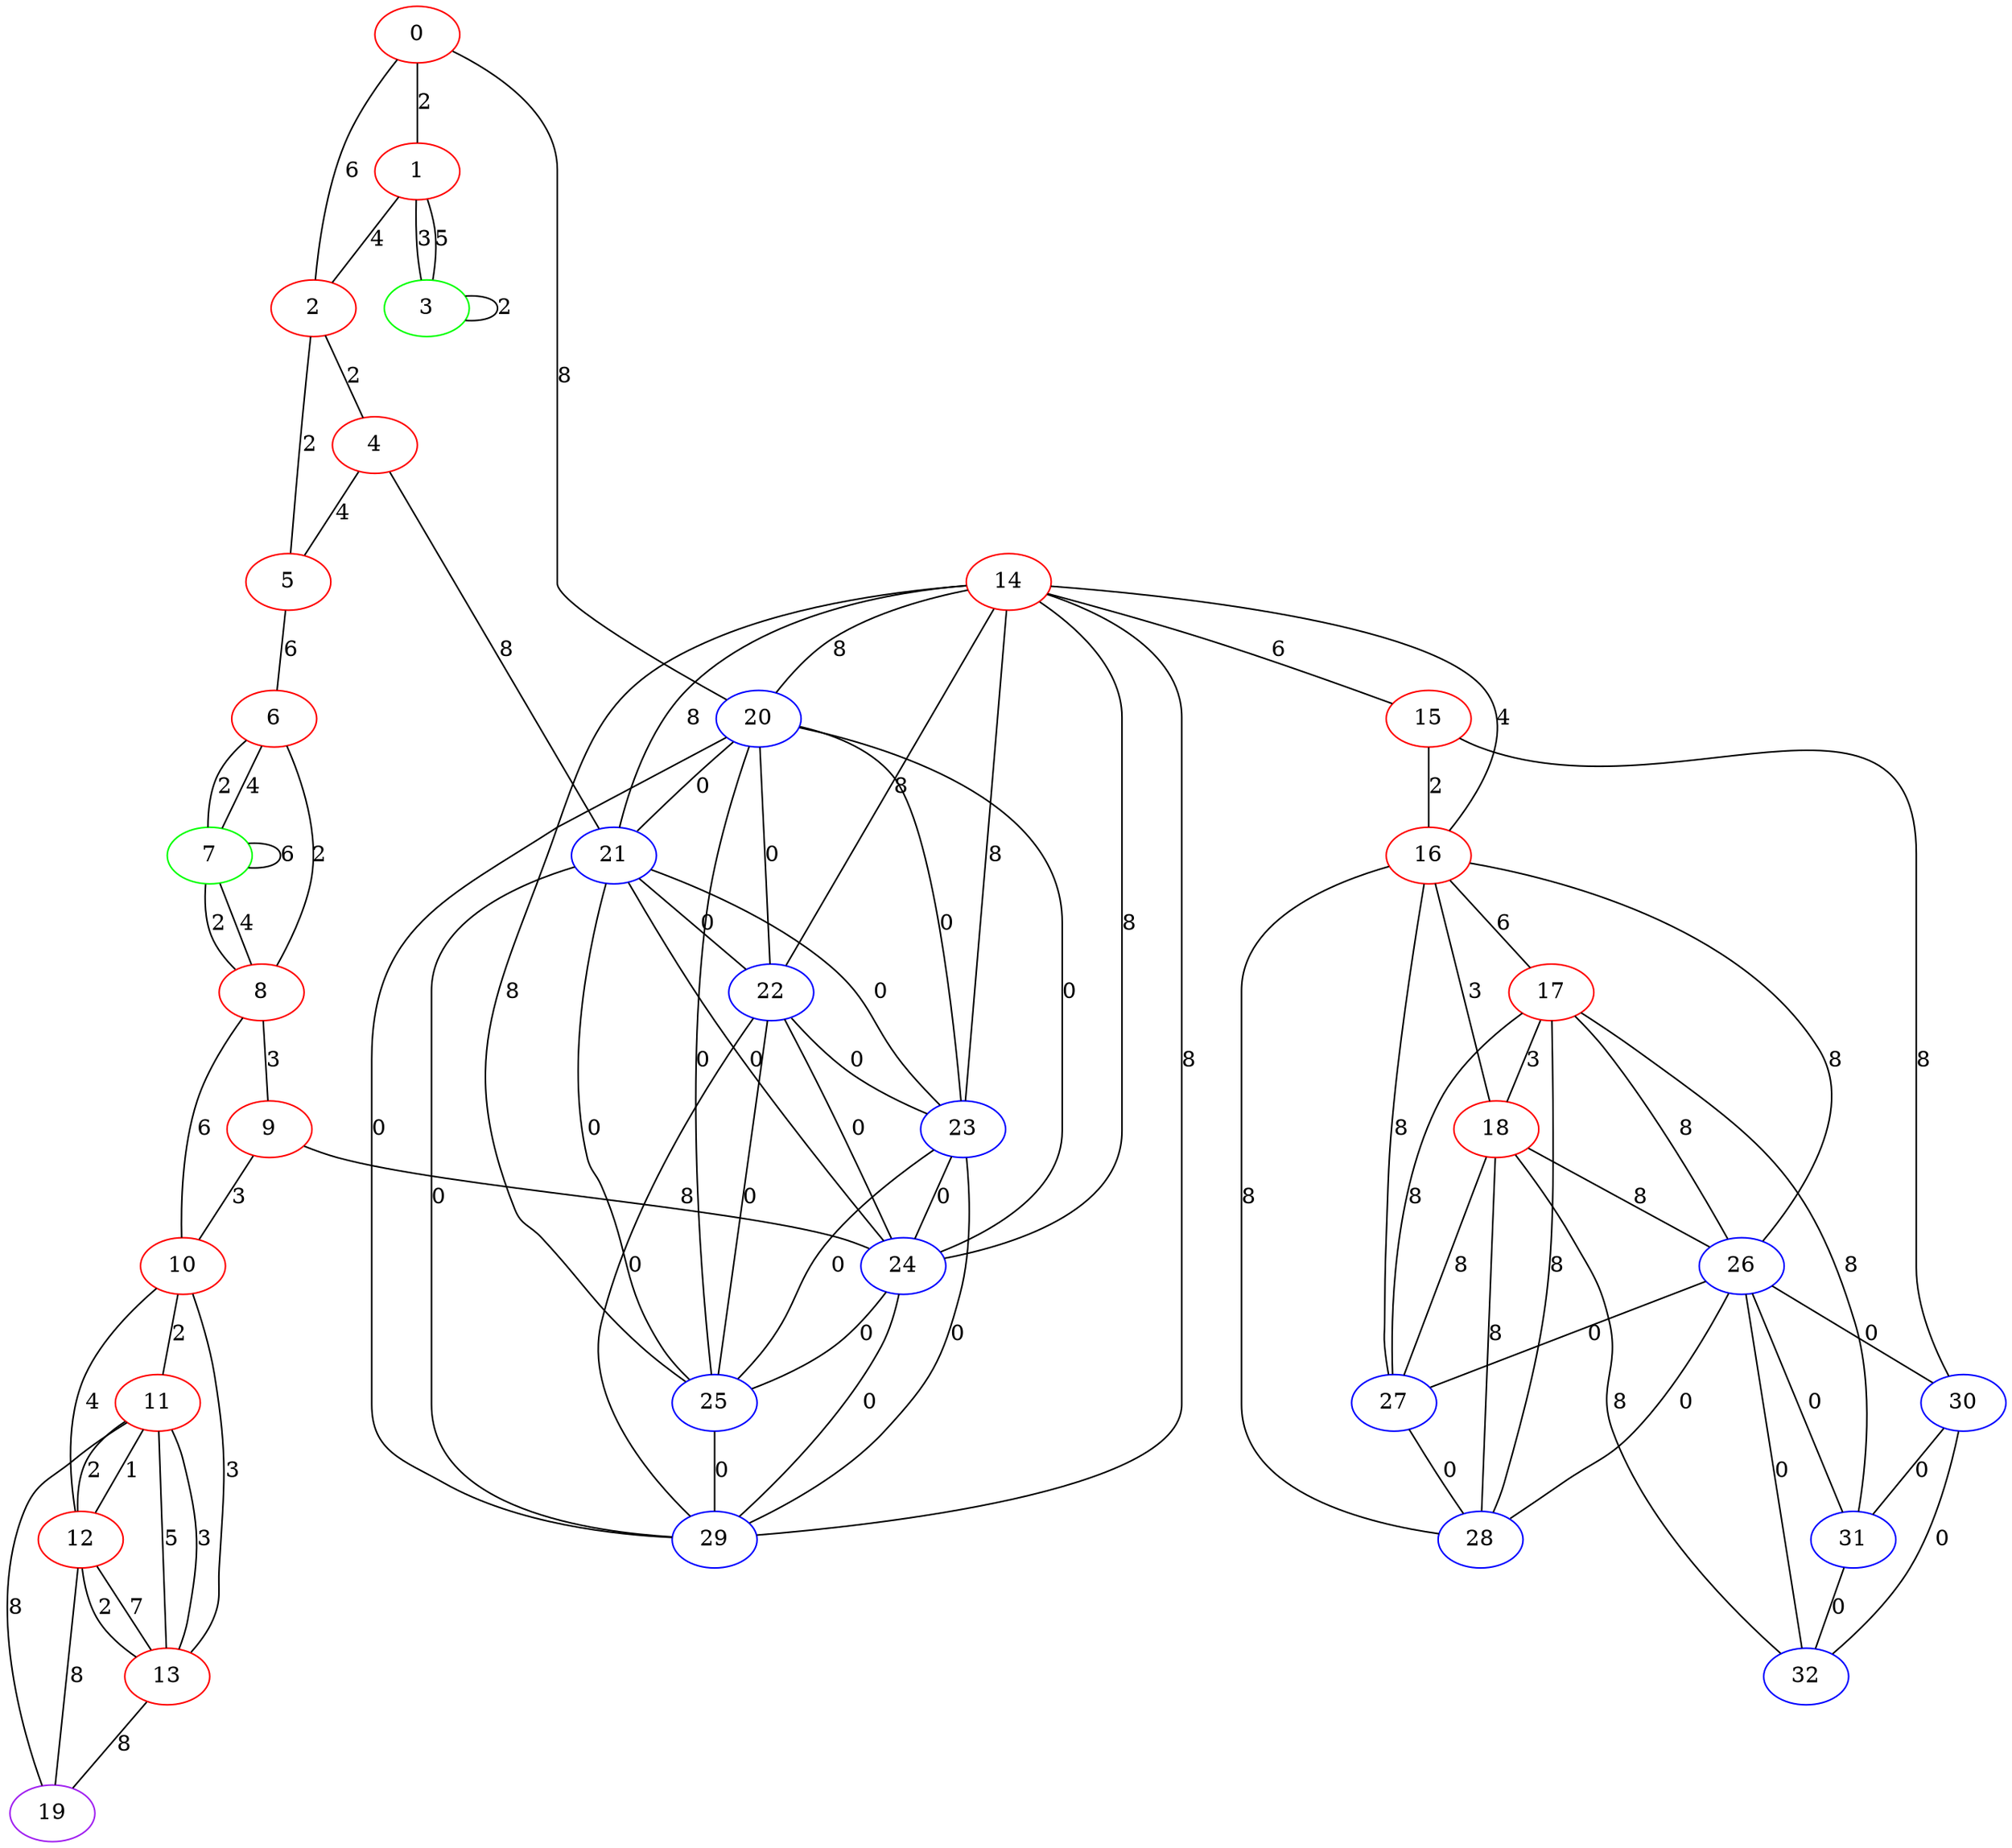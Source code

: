 graph "" {
0 [color=red, weight=1];
1 [color=red, weight=1];
2 [color=red, weight=1];
3 [color=green, weight=2];
4 [color=red, weight=1];
5 [color=red, weight=1];
6 [color=red, weight=1];
7 [color=green, weight=2];
8 [color=red, weight=1];
9 [color=red, weight=1];
10 [color=red, weight=1];
11 [color=red, weight=1];
12 [color=red, weight=1];
13 [color=red, weight=1];
14 [color=red, weight=1];
15 [color=red, weight=1];
16 [color=red, weight=1];
17 [color=red, weight=1];
18 [color=red, weight=1];
19 [color=purple, weight=4];
20 [color=blue, weight=3];
21 [color=blue, weight=3];
22 [color=blue, weight=3];
23 [color=blue, weight=3];
24 [color=blue, weight=3];
25 [color=blue, weight=3];
26 [color=blue, weight=3];
27 [color=blue, weight=3];
28 [color=blue, weight=3];
29 [color=blue, weight=3];
30 [color=blue, weight=3];
31 [color=blue, weight=3];
32 [color=blue, weight=3];
0 -- 1  [key=0, label=2];
0 -- 2  [key=0, label=6];
0 -- 20  [key=0, label=8];
1 -- 2  [key=0, label=4];
1 -- 3  [key=0, label=5];
1 -- 3  [key=1, label=3];
2 -- 4  [key=0, label=2];
2 -- 5  [key=0, label=2];
3 -- 3  [key=0, label=2];
4 -- 5  [key=0, label=4];
4 -- 21  [key=0, label=8];
5 -- 6  [key=0, label=6];
6 -- 8  [key=0, label=2];
6 -- 7  [key=0, label=2];
6 -- 7  [key=1, label=4];
7 -- 8  [key=0, label=4];
7 -- 8  [key=1, label=2];
7 -- 7  [key=0, label=6];
8 -- 9  [key=0, label=3];
8 -- 10  [key=0, label=6];
9 -- 24  [key=0, label=8];
9 -- 10  [key=0, label=3];
10 -- 11  [key=0, label=2];
10 -- 12  [key=0, label=4];
10 -- 13  [key=0, label=3];
11 -- 19  [key=0, label=8];
11 -- 12  [key=0, label=2];
11 -- 12  [key=1, label=1];
11 -- 13  [key=0, label=5];
11 -- 13  [key=1, label=3];
12 -- 19  [key=0, label=8];
12 -- 13  [key=0, label=7];
12 -- 13  [key=1, label=2];
13 -- 19  [key=0, label=8];
14 -- 15  [key=0, label=6];
14 -- 16  [key=0, label=4];
14 -- 20  [key=0, label=8];
14 -- 21  [key=0, label=8];
14 -- 22  [key=0, label=8];
14 -- 23  [key=0, label=8];
14 -- 24  [key=0, label=8];
14 -- 25  [key=0, label=8];
14 -- 29  [key=0, label=8];
15 -- 16  [key=0, label=2];
15 -- 30  [key=0, label=8];
16 -- 17  [key=0, label=6];
16 -- 18  [key=0, label=3];
16 -- 26  [key=0, label=8];
16 -- 27  [key=0, label=8];
16 -- 28  [key=0, label=8];
17 -- 18  [key=0, label=3];
17 -- 26  [key=0, label=8];
17 -- 27  [key=0, label=8];
17 -- 28  [key=0, label=8];
17 -- 31  [key=0, label=8];
18 -- 32  [key=0, label=8];
18 -- 26  [key=0, label=8];
18 -- 27  [key=0, label=8];
18 -- 28  [key=0, label=8];
20 -- 21  [key=0, label=0];
20 -- 22  [key=0, label=0];
20 -- 23  [key=0, label=0];
20 -- 24  [key=0, label=0];
20 -- 25  [key=0, label=0];
20 -- 29  [key=0, label=0];
21 -- 22  [key=0, label=0];
21 -- 23  [key=0, label=0];
21 -- 24  [key=0, label=0];
21 -- 25  [key=0, label=0];
21 -- 29  [key=0, label=0];
22 -- 23  [key=0, label=0];
22 -- 24  [key=0, label=0];
22 -- 25  [key=0, label=0];
22 -- 29  [key=0, label=0];
23 -- 24  [key=0, label=0];
23 -- 25  [key=0, label=0];
23 -- 29  [key=0, label=0];
24 -- 25  [key=0, label=0];
24 -- 29  [key=0, label=0];
25 -- 29  [key=0, label=0];
26 -- 32  [key=0, label=0];
26 -- 27  [key=0, label=0];
26 -- 28  [key=0, label=0];
26 -- 30  [key=0, label=0];
26 -- 31  [key=0, label=0];
27 -- 28  [key=0, label=0];
30 -- 32  [key=0, label=0];
30 -- 31  [key=0, label=0];
31 -- 32  [key=0, label=0];
}
